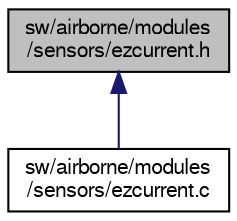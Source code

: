 digraph "sw/airborne/modules/sensors/ezcurrent.h"
{
  edge [fontname="FreeSans",fontsize="10",labelfontname="FreeSans",labelfontsize="10"];
  node [fontname="FreeSans",fontsize="10",shape=record];
  Node1 [label="sw/airborne/modules\l/sensors/ezcurrent.h",height=0.2,width=0.4,color="black", fillcolor="grey75", style="filled", fontcolor="black"];
  Node1 -> Node2 [dir="back",color="midnightblue",fontsize="10",style="solid",fontname="FreeSans"];
  Node2 [label="sw/airborne/modules\l/sensors/ezcurrent.c",height=0.2,width=0.4,color="black", fillcolor="white", style="filled",URL="$ezcurrent_8c.html",tooltip="Copyright (C) 2012 Gerard Toonstra. "];
}
